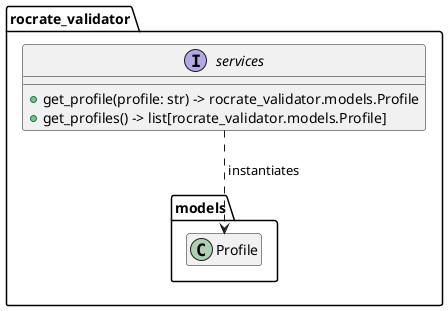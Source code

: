 @startuml

hide members
hide fields

' Define the services in the core package
package "rocrate_validator" {

    interface services {
        + get_profile(profile: str) -> rocrate_validator.models.Profile
        + get_profiles() -> list[rocrate_validator.models.Profile]
    }

    show services members

    services ..> rocrate_validator.models.Profile : " instantiates"
}

package "rocrate_validator.models" {

    class Profile {
    }
}

@enduml
